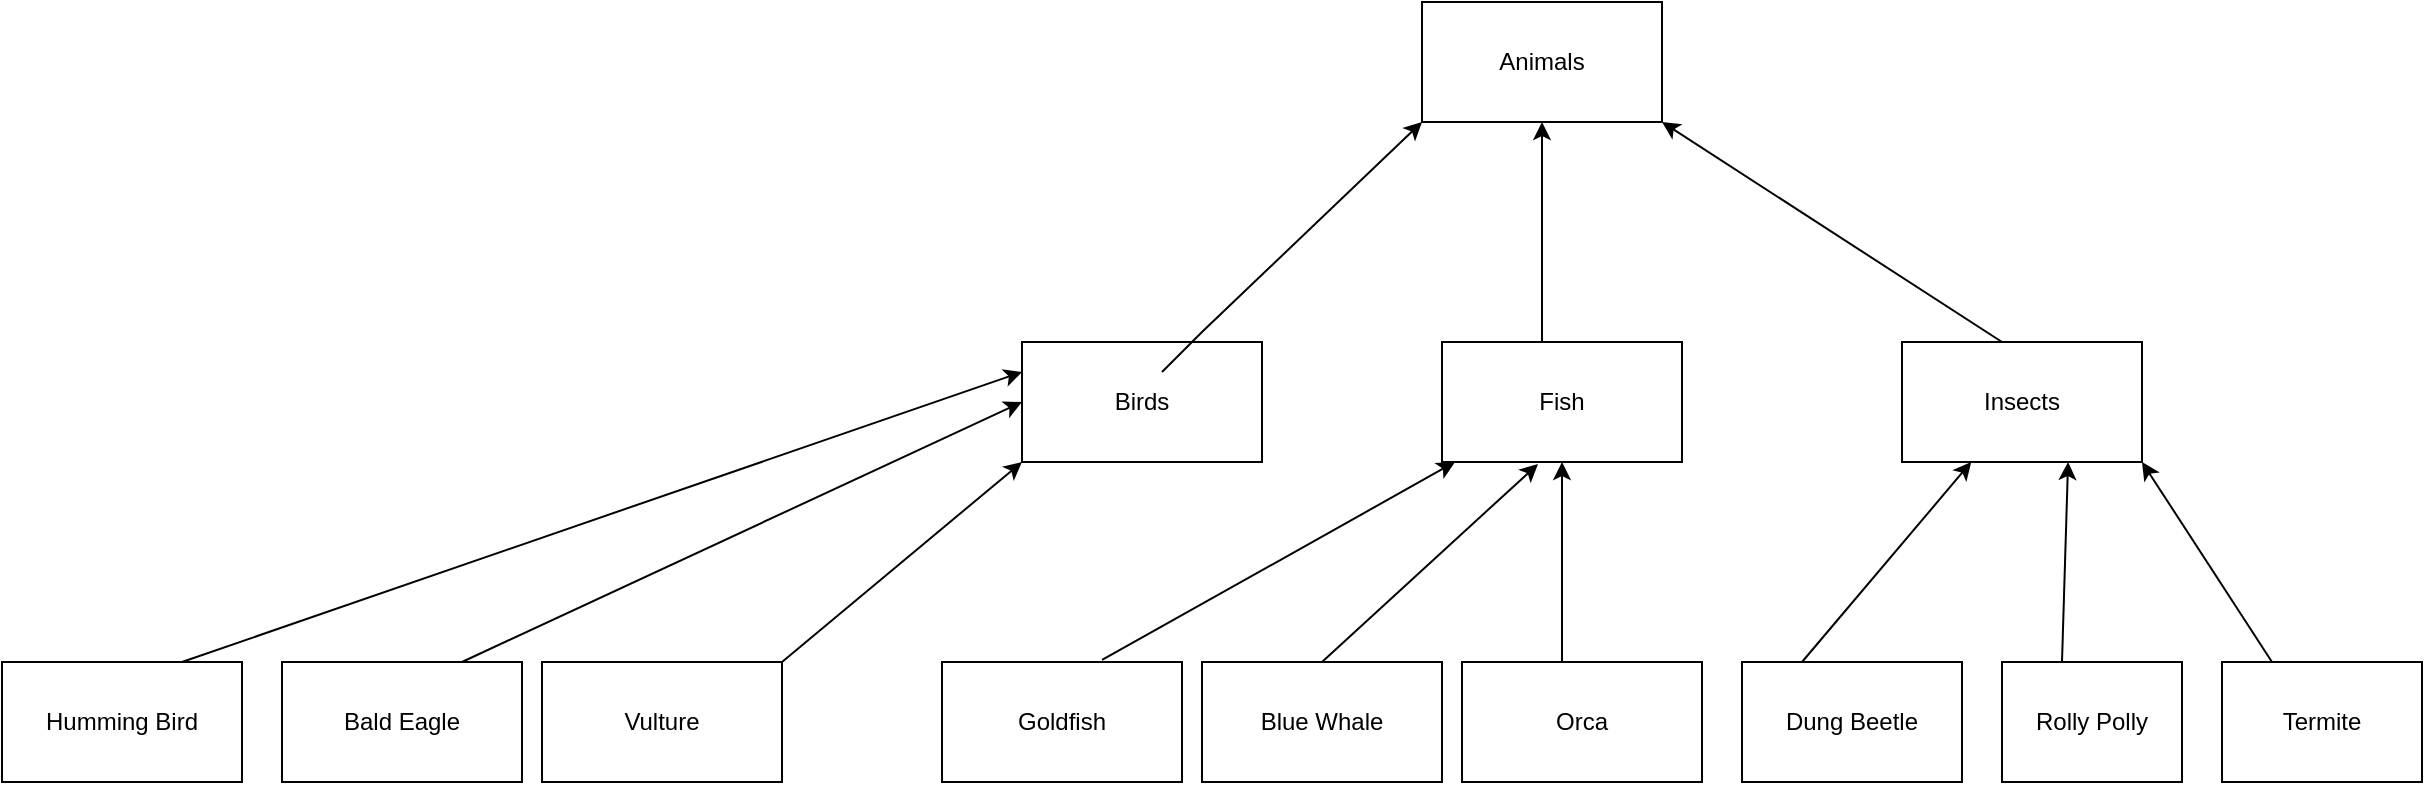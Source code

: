 <mxfile version="22.1.11" type="github">
  <diagram name="Page-1" id="zj5VvPuPhSLLUAuFrYxf">
    <mxGraphModel dx="2074" dy="775" grid="1" gridSize="10" guides="1" tooltips="1" connect="1" arrows="1" fold="1" page="1" pageScale="1" pageWidth="850" pageHeight="1100" math="0" shadow="0">
      <root>
        <mxCell id="0" />
        <mxCell id="1" parent="0" />
        <mxCell id="qCF6ly-BR2pwlYbQlXf5-1" value="Animals" style="rounded=0;whiteSpace=wrap;html=1;" parent="1" vertex="1">
          <mxGeometry x="340" y="110" width="120" height="60" as="geometry" />
        </mxCell>
        <mxCell id="qCF6ly-BR2pwlYbQlXf5-2" value="Birds" style="rounded=0;whiteSpace=wrap;html=1;" parent="1" vertex="1">
          <mxGeometry x="140" y="280" width="120" height="60" as="geometry" />
        </mxCell>
        <mxCell id="qCF6ly-BR2pwlYbQlXf5-3" value="Fish" style="rounded=0;whiteSpace=wrap;html=1;" parent="1" vertex="1">
          <mxGeometry x="350" y="280" width="120" height="60" as="geometry" />
        </mxCell>
        <mxCell id="qCF6ly-BR2pwlYbQlXf5-4" value="Insects" style="rounded=0;whiteSpace=wrap;html=1;" parent="1" vertex="1">
          <mxGeometry x="580" y="280" width="120" height="60" as="geometry" />
        </mxCell>
        <mxCell id="qCF6ly-BR2pwlYbQlXf5-5" value="" style="endArrow=classic;html=1;rounded=0;entryX=0;entryY=0.75;entryDx=0;entryDy=0;" parent="1" edge="1">
          <mxGeometry width="50" height="50" relative="1" as="geometry">
            <mxPoint x="210" y="295" as="sourcePoint" />
            <mxPoint x="340" y="170" as="targetPoint" />
            <Array as="points">
              <mxPoint x="230" y="275" />
            </Array>
          </mxGeometry>
        </mxCell>
        <mxCell id="qCF6ly-BR2pwlYbQlXf5-6" value="" style="endArrow=classic;html=1;rounded=0;entryX=0.5;entryY=1;entryDx=0;entryDy=0;" parent="1" target="qCF6ly-BR2pwlYbQlXf5-1" edge="1">
          <mxGeometry width="50" height="50" relative="1" as="geometry">
            <mxPoint x="400" y="280" as="sourcePoint" />
            <mxPoint x="450" y="230" as="targetPoint" />
            <Array as="points" />
          </mxGeometry>
        </mxCell>
        <mxCell id="qCF6ly-BR2pwlYbQlXf5-7" value="" style="endArrow=classic;html=1;rounded=0;entryX=1;entryY=1;entryDx=0;entryDy=0;" parent="1" target="qCF6ly-BR2pwlYbQlXf5-1" edge="1">
          <mxGeometry width="50" height="50" relative="1" as="geometry">
            <mxPoint x="630" y="280" as="sourcePoint" />
            <mxPoint x="680" y="230" as="targetPoint" />
          </mxGeometry>
        </mxCell>
        <mxCell id="qCF6ly-BR2pwlYbQlXf5-8" value="Humming Bird" style="rounded=0;whiteSpace=wrap;html=1;" parent="1" vertex="1">
          <mxGeometry x="-370" y="440" width="120" height="60" as="geometry" />
        </mxCell>
        <mxCell id="qCF6ly-BR2pwlYbQlXf5-9" value="Bald Eagle" style="rounded=0;whiteSpace=wrap;html=1;" parent="1" vertex="1">
          <mxGeometry x="-230" y="440" width="120" height="60" as="geometry" />
        </mxCell>
        <mxCell id="qCF6ly-BR2pwlYbQlXf5-10" value="Vulture" style="rounded=0;whiteSpace=wrap;html=1;" parent="1" vertex="1">
          <mxGeometry x="-100" y="440" width="120" height="60" as="geometry" />
        </mxCell>
        <mxCell id="qCF6ly-BR2pwlYbQlXf5-11" value="Goldfish" style="rounded=0;whiteSpace=wrap;html=1;" parent="1" vertex="1">
          <mxGeometry x="100" y="440" width="120" height="60" as="geometry" />
        </mxCell>
        <mxCell id="qCF6ly-BR2pwlYbQlXf5-12" value="Blue Whale" style="rounded=0;whiteSpace=wrap;html=1;" parent="1" vertex="1">
          <mxGeometry x="230" y="440" width="120" height="60" as="geometry" />
        </mxCell>
        <mxCell id="qCF6ly-BR2pwlYbQlXf5-13" value="Orca" style="rounded=0;whiteSpace=wrap;html=1;" parent="1" vertex="1">
          <mxGeometry x="360" y="440" width="120" height="60" as="geometry" />
        </mxCell>
        <mxCell id="qCF6ly-BR2pwlYbQlXf5-14" value="" style="endArrow=classic;html=1;rounded=0;exitX=1;exitY=0;exitDx=0;exitDy=0;entryX=0;entryY=1;entryDx=0;entryDy=0;" parent="1" source="qCF6ly-BR2pwlYbQlXf5-10" target="qCF6ly-BR2pwlYbQlXf5-2" edge="1">
          <mxGeometry width="50" height="50" relative="1" as="geometry">
            <mxPoint x="50" y="430" as="sourcePoint" />
            <mxPoint x="100" y="380" as="targetPoint" />
          </mxGeometry>
        </mxCell>
        <mxCell id="qCF6ly-BR2pwlYbQlXf5-15" value="" style="endArrow=classic;html=1;rounded=0;entryX=0;entryY=0.5;entryDx=0;entryDy=0;" parent="1" target="qCF6ly-BR2pwlYbQlXf5-2" edge="1">
          <mxGeometry width="50" height="50" relative="1" as="geometry">
            <mxPoint x="-140" y="440" as="sourcePoint" />
            <mxPoint x="-90" y="390" as="targetPoint" />
          </mxGeometry>
        </mxCell>
        <mxCell id="qCF6ly-BR2pwlYbQlXf5-16" value="" style="endArrow=classic;html=1;rounded=0;entryX=0;entryY=0.25;entryDx=0;entryDy=0;" parent="1" target="qCF6ly-BR2pwlYbQlXf5-2" edge="1">
          <mxGeometry width="50" height="50" relative="1" as="geometry">
            <mxPoint x="-280" y="440" as="sourcePoint" />
            <mxPoint x="-230" y="390" as="targetPoint" />
          </mxGeometry>
        </mxCell>
        <mxCell id="q0EASoXGR-8S1qR7F3os-1" value="" style="endArrow=classic;html=1;rounded=0;exitX=0.667;exitY=-0.017;exitDx=0;exitDy=0;exitPerimeter=0;" edge="1" parent="1" source="qCF6ly-BR2pwlYbQlXf5-11" target="qCF6ly-BR2pwlYbQlXf5-3">
          <mxGeometry width="50" height="50" relative="1" as="geometry">
            <mxPoint x="190" y="430" as="sourcePoint" />
            <mxPoint x="240" y="380" as="targetPoint" />
          </mxGeometry>
        </mxCell>
        <mxCell id="q0EASoXGR-8S1qR7F3os-2" value="" style="endArrow=classic;html=1;rounded=0;entryX=0.4;entryY=1.017;entryDx=0;entryDy=0;entryPerimeter=0;" edge="1" parent="1" target="qCF6ly-BR2pwlYbQlXf5-3">
          <mxGeometry width="50" height="50" relative="1" as="geometry">
            <mxPoint x="290" y="440" as="sourcePoint" />
            <mxPoint x="340" y="390" as="targetPoint" />
          </mxGeometry>
        </mxCell>
        <mxCell id="q0EASoXGR-8S1qR7F3os-4" value="" style="endArrow=classic;html=1;rounded=0;" edge="1" parent="1" target="qCF6ly-BR2pwlYbQlXf5-3">
          <mxGeometry width="50" height="50" relative="1" as="geometry">
            <mxPoint x="410" y="440" as="sourcePoint" />
            <mxPoint x="460" y="390" as="targetPoint" />
          </mxGeometry>
        </mxCell>
        <mxCell id="q0EASoXGR-8S1qR7F3os-5" value="Rolly Polly" style="rounded=0;whiteSpace=wrap;html=1;" vertex="1" parent="1">
          <mxGeometry x="630" y="440" width="90" height="60" as="geometry" />
        </mxCell>
        <mxCell id="q0EASoXGR-8S1qR7F3os-6" value="Dung Beetle" style="rounded=0;whiteSpace=wrap;html=1;" vertex="1" parent="1">
          <mxGeometry x="500" y="440" width="110" height="60" as="geometry" />
        </mxCell>
        <mxCell id="q0EASoXGR-8S1qR7F3os-7" value="Termite" style="rounded=0;whiteSpace=wrap;html=1;" vertex="1" parent="1">
          <mxGeometry x="740" y="440" width="100" height="60" as="geometry" />
        </mxCell>
        <mxCell id="q0EASoXGR-8S1qR7F3os-8" value="" style="endArrow=classic;html=1;rounded=0;" edge="1" parent="1" target="qCF6ly-BR2pwlYbQlXf5-4">
          <mxGeometry width="50" height="50" relative="1" as="geometry">
            <mxPoint x="530" y="440" as="sourcePoint" />
            <mxPoint x="580" y="390" as="targetPoint" />
          </mxGeometry>
        </mxCell>
        <mxCell id="q0EASoXGR-8S1qR7F3os-9" value="" style="endArrow=classic;html=1;rounded=0;entryX=0.692;entryY=1;entryDx=0;entryDy=0;entryPerimeter=0;" edge="1" parent="1" target="qCF6ly-BR2pwlYbQlXf5-4">
          <mxGeometry width="50" height="50" relative="1" as="geometry">
            <mxPoint x="660" y="440" as="sourcePoint" />
            <mxPoint x="710" y="390" as="targetPoint" />
          </mxGeometry>
        </mxCell>
        <mxCell id="q0EASoXGR-8S1qR7F3os-10" value="" style="endArrow=classic;html=1;rounded=0;entryX=1;entryY=1;entryDx=0;entryDy=0;" edge="1" parent="1" target="qCF6ly-BR2pwlYbQlXf5-4">
          <mxGeometry width="50" height="50" relative="1" as="geometry">
            <mxPoint x="765" y="440" as="sourcePoint" />
            <mxPoint x="815" y="390" as="targetPoint" />
          </mxGeometry>
        </mxCell>
      </root>
    </mxGraphModel>
  </diagram>
</mxfile>
